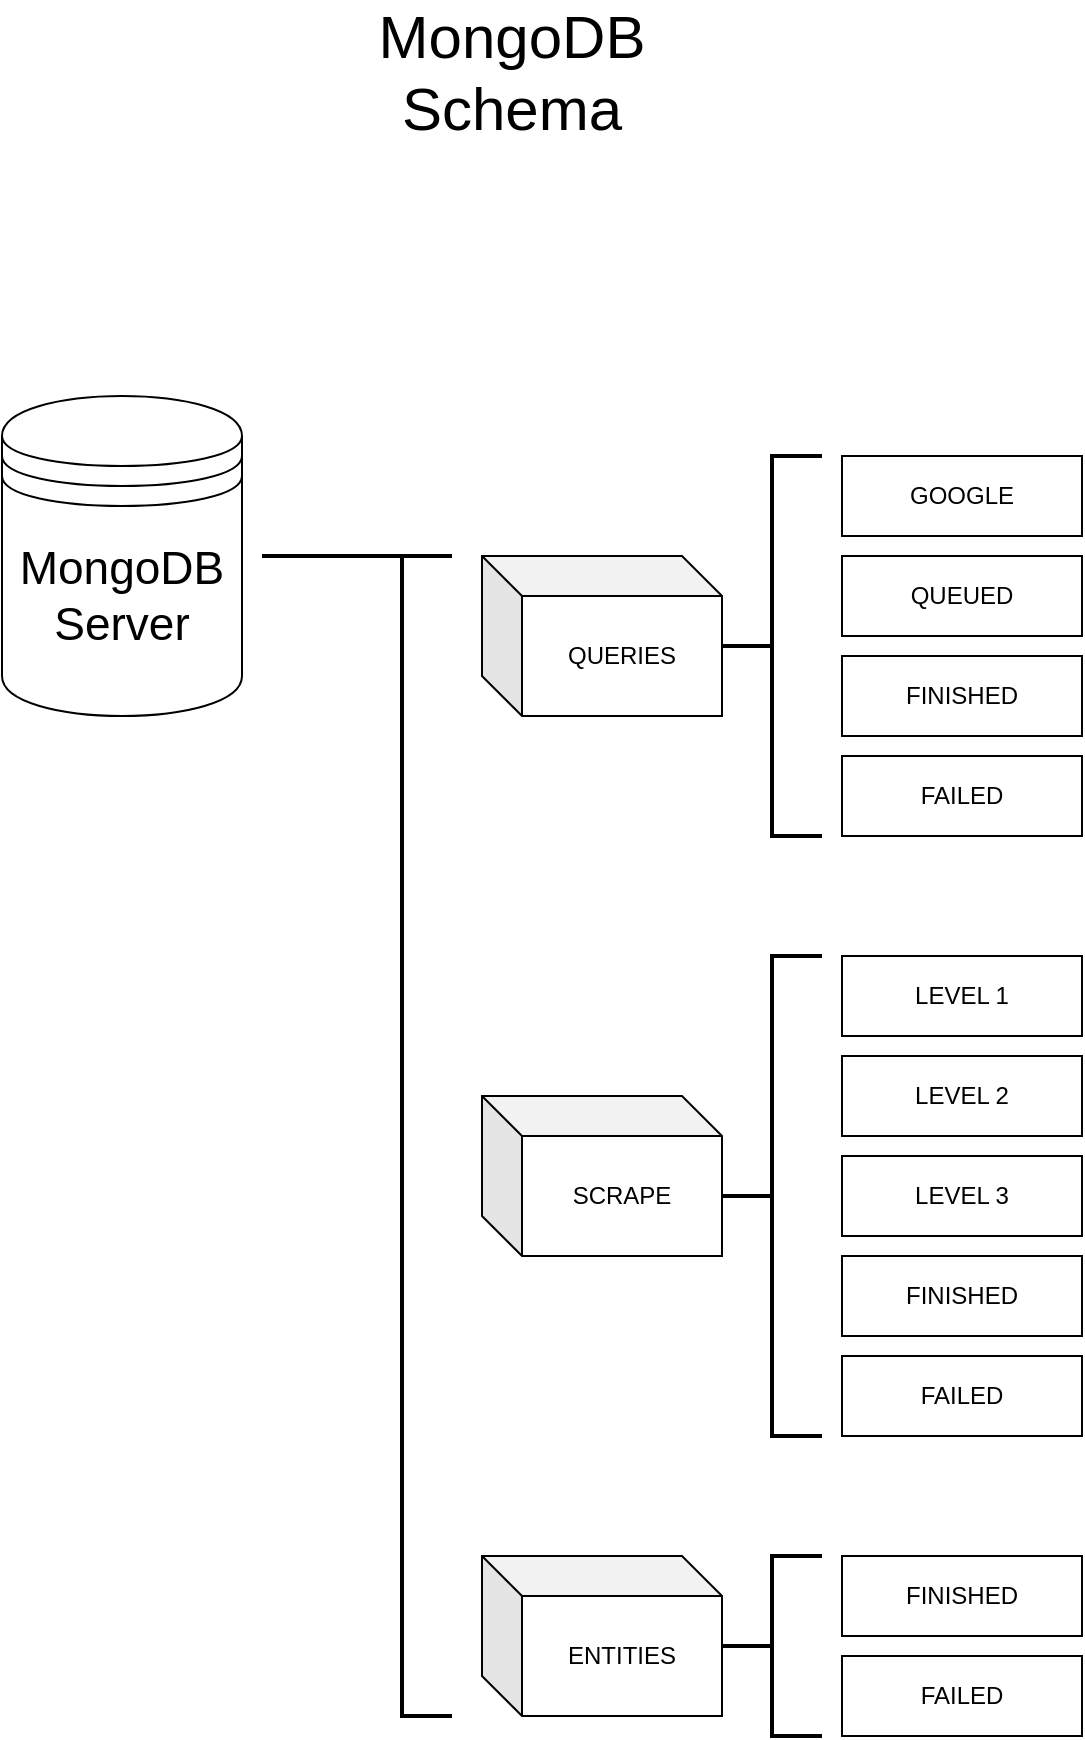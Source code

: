 <mxfile version="14.2.9" type="device"><diagram id="OCUPR5YFguOfNUdF7ltP" name="Page-1"><mxGraphModel dx="1955" dy="1010" grid="1" gridSize="10" guides="1" tooltips="1" connect="1" arrows="1" fold="1" page="1" pageScale="1" pageWidth="827" pageHeight="1169" math="0" shadow="0"><root><mxCell id="0"/><mxCell id="1" parent="0"/><mxCell id="4LbutCCdDRk1DUl4-nPU-11" value="" style="group" vertex="1" connectable="0" parent="1"><mxGeometry x="170" y="210" width="120" height="160" as="geometry"/></mxCell><mxCell id="4LbutCCdDRk1DUl4-nPU-1" value="" style="shape=datastore;whiteSpace=wrap;html=1;" vertex="1" parent="4LbutCCdDRk1DUl4-nPU-11"><mxGeometry width="120" height="160" as="geometry"/></mxCell><mxCell id="4LbutCCdDRk1DUl4-nPU-2" value="&lt;font style=&quot;font-size: 23px&quot;&gt;MongoDB&lt;br&gt;&lt;/font&gt;&lt;div style=&quot;font-size: 23px&quot;&gt;&lt;font style=&quot;font-size: 23px&quot;&gt;Server&lt;/font&gt;&lt;/div&gt;" style="text;html=1;strokeColor=none;fillColor=none;align=center;verticalAlign=middle;whiteSpace=wrap;rounded=0;" vertex="1" parent="4LbutCCdDRk1DUl4-nPU-11"><mxGeometry x="25" y="80" width="70" height="40" as="geometry"/></mxCell><mxCell id="4LbutCCdDRk1DUl4-nPU-19" value="" style="group" vertex="1" connectable="0" parent="1"><mxGeometry x="590" y="240" width="120" height="190" as="geometry"/></mxCell><mxCell id="4LbutCCdDRk1DUl4-nPU-13" value="" style="rounded=0;whiteSpace=wrap;html=1;" vertex="1" parent="4LbutCCdDRk1DUl4-nPU-19"><mxGeometry width="120" height="40" as="geometry"/></mxCell><mxCell id="4LbutCCdDRk1DUl4-nPU-14" value="" style="rounded=0;whiteSpace=wrap;html=1;" vertex="1" parent="4LbutCCdDRk1DUl4-nPU-19"><mxGeometry y="50" width="120" height="40" as="geometry"/></mxCell><mxCell id="4LbutCCdDRk1DUl4-nPU-15" value="" style="rounded=0;whiteSpace=wrap;html=1;" vertex="1" parent="4LbutCCdDRk1DUl4-nPU-19"><mxGeometry y="100" width="120" height="40" as="geometry"/></mxCell><mxCell id="4LbutCCdDRk1DUl4-nPU-16" value="" style="rounded=0;whiteSpace=wrap;html=1;" vertex="1" parent="4LbutCCdDRk1DUl4-nPU-19"><mxGeometry y="150" width="120" height="40" as="geometry"/></mxCell><mxCell id="4LbutCCdDRk1DUl4-nPU-21" value="&lt;div&gt;GOOGLE&lt;/div&gt;" style="text;html=1;strokeColor=none;fillColor=none;align=center;verticalAlign=middle;whiteSpace=wrap;rounded=0;" vertex="1" parent="4LbutCCdDRk1DUl4-nPU-19"><mxGeometry x="25" width="70" height="40" as="geometry"/></mxCell><mxCell id="4LbutCCdDRk1DUl4-nPU-22" value="QUEUED" style="text;html=1;strokeColor=none;fillColor=none;align=center;verticalAlign=middle;whiteSpace=wrap;rounded=0;" vertex="1" parent="4LbutCCdDRk1DUl4-nPU-19"><mxGeometry x="25" y="50" width="70" height="40" as="geometry"/></mxCell><mxCell id="4LbutCCdDRk1DUl4-nPU-23" value="FINISHED" style="text;html=1;strokeColor=none;fillColor=none;align=center;verticalAlign=middle;whiteSpace=wrap;rounded=0;" vertex="1" parent="4LbutCCdDRk1DUl4-nPU-19"><mxGeometry x="25" y="100" width="70" height="40" as="geometry"/></mxCell><mxCell id="4LbutCCdDRk1DUl4-nPU-24" value="FAILED" style="text;html=1;strokeColor=none;fillColor=none;align=center;verticalAlign=middle;whiteSpace=wrap;rounded=0;" vertex="1" parent="4LbutCCdDRk1DUl4-nPU-19"><mxGeometry x="25" y="150" width="70" height="40" as="geometry"/></mxCell><mxCell id="4LbutCCdDRk1DUl4-nPU-27" value="" style="rounded=0;whiteSpace=wrap;html=1;" vertex="1" parent="1"><mxGeometry x="590" y="490" width="120" height="40" as="geometry"/></mxCell><mxCell id="4LbutCCdDRk1DUl4-nPU-28" value="" style="rounded=0;whiteSpace=wrap;html=1;" vertex="1" parent="1"><mxGeometry x="590" y="540" width="120" height="40" as="geometry"/></mxCell><mxCell id="4LbutCCdDRk1DUl4-nPU-29" value="" style="rounded=0;whiteSpace=wrap;html=1;" vertex="1" parent="1"><mxGeometry x="590" y="590" width="120" height="40" as="geometry"/></mxCell><mxCell id="4LbutCCdDRk1DUl4-nPU-31" value="LEVEL 1" style="text;html=1;strokeColor=none;fillColor=none;align=center;verticalAlign=middle;whiteSpace=wrap;rounded=0;" vertex="1" parent="1"><mxGeometry x="615" y="490" width="70" height="40" as="geometry"/></mxCell><mxCell id="4LbutCCdDRk1DUl4-nPU-32" value="LEVEL 2" style="text;html=1;strokeColor=none;fillColor=none;align=center;verticalAlign=middle;whiteSpace=wrap;rounded=0;" vertex="1" parent="1"><mxGeometry x="615" y="540" width="70" height="40" as="geometry"/></mxCell><mxCell id="4LbutCCdDRk1DUl4-nPU-33" value="&lt;div&gt;LEVEL 3&lt;/div&gt;" style="text;html=1;strokeColor=none;fillColor=none;align=center;verticalAlign=middle;whiteSpace=wrap;rounded=0;" vertex="1" parent="1"><mxGeometry x="615" y="590" width="70" height="40" as="geometry"/></mxCell><mxCell id="4LbutCCdDRk1DUl4-nPU-37" value="" style="group" vertex="1" connectable="0" parent="1"><mxGeometry x="410" y="560" width="120" height="80" as="geometry"/></mxCell><mxCell id="4LbutCCdDRk1DUl4-nPU-38" value="" style="shape=cube;whiteSpace=wrap;html=1;boundedLbl=1;backgroundOutline=1;darkOpacity=0.05;darkOpacity2=0.1;" vertex="1" parent="4LbutCCdDRk1DUl4-nPU-37"><mxGeometry width="120" height="80" as="geometry"/></mxCell><mxCell id="4LbutCCdDRk1DUl4-nPU-39" value="SCRAPE" style="text;html=1;strokeColor=none;fillColor=none;align=center;verticalAlign=middle;whiteSpace=wrap;rounded=0;" vertex="1" parent="4LbutCCdDRk1DUl4-nPU-37"><mxGeometry x="35" y="30" width="70" height="40" as="geometry"/></mxCell><mxCell id="4LbutCCdDRk1DUl4-nPU-40" value="" style="strokeWidth=2;html=1;shape=mxgraph.flowchart.annotation_2;align=left;labelPosition=right;pointerEvents=1;" vertex="1" parent="1"><mxGeometry x="530" y="490" width="50" height="240" as="geometry"/></mxCell><mxCell id="4LbutCCdDRk1DUl4-nPU-47" value="" style="group" vertex="1" connectable="0" parent="1"><mxGeometry x="590" y="640" width="120" height="90" as="geometry"/></mxCell><mxCell id="4LbutCCdDRk1DUl4-nPU-43" value="" style="group" vertex="1" connectable="0" parent="4LbutCCdDRk1DUl4-nPU-47"><mxGeometry width="120" height="40" as="geometry"/></mxCell><mxCell id="4LbutCCdDRk1DUl4-nPU-41" value="" style="rounded=0;whiteSpace=wrap;html=1;" vertex="1" parent="4LbutCCdDRk1DUl4-nPU-43"><mxGeometry width="120" height="40" as="geometry"/></mxCell><mxCell id="4LbutCCdDRk1DUl4-nPU-42" value="FINISHED" style="text;html=1;strokeColor=none;fillColor=none;align=center;verticalAlign=middle;whiteSpace=wrap;rounded=0;" vertex="1" parent="4LbutCCdDRk1DUl4-nPU-43"><mxGeometry x="25" width="70" height="40" as="geometry"/></mxCell><mxCell id="4LbutCCdDRk1DUl4-nPU-44" value="" style="group" vertex="1" connectable="0" parent="4LbutCCdDRk1DUl4-nPU-47"><mxGeometry y="50" width="120" height="40" as="geometry"/></mxCell><mxCell id="4LbutCCdDRk1DUl4-nPU-45" value="" style="rounded=0;whiteSpace=wrap;html=1;" vertex="1" parent="4LbutCCdDRk1DUl4-nPU-44"><mxGeometry width="120" height="40" as="geometry"/></mxCell><mxCell id="4LbutCCdDRk1DUl4-nPU-46" value="FAILED" style="text;html=1;strokeColor=none;fillColor=none;align=center;verticalAlign=middle;whiteSpace=wrap;rounded=0;" vertex="1" parent="4LbutCCdDRk1DUl4-nPU-44"><mxGeometry x="25" width="70" height="40" as="geometry"/></mxCell><mxCell id="4LbutCCdDRk1DUl4-nPU-49" value="" style="group" vertex="1" connectable="0" parent="1"><mxGeometry x="590" y="790" width="120" height="90" as="geometry"/></mxCell><mxCell id="4LbutCCdDRk1DUl4-nPU-50" value="" style="group" vertex="1" connectable="0" parent="4LbutCCdDRk1DUl4-nPU-49"><mxGeometry width="120" height="40" as="geometry"/></mxCell><mxCell id="4LbutCCdDRk1DUl4-nPU-51" value="" style="rounded=0;whiteSpace=wrap;html=1;" vertex="1" parent="4LbutCCdDRk1DUl4-nPU-50"><mxGeometry width="120" height="40" as="geometry"/></mxCell><mxCell id="4LbutCCdDRk1DUl4-nPU-52" value="FINISHED" style="text;html=1;strokeColor=none;fillColor=none;align=center;verticalAlign=middle;whiteSpace=wrap;rounded=0;" vertex="1" parent="4LbutCCdDRk1DUl4-nPU-50"><mxGeometry x="25" width="70" height="40" as="geometry"/></mxCell><mxCell id="4LbutCCdDRk1DUl4-nPU-53" value="" style="group" vertex="1" connectable="0" parent="4LbutCCdDRk1DUl4-nPU-49"><mxGeometry y="50" width="120" height="40" as="geometry"/></mxCell><mxCell id="4LbutCCdDRk1DUl4-nPU-54" value="" style="rounded=0;whiteSpace=wrap;html=1;" vertex="1" parent="4LbutCCdDRk1DUl4-nPU-53"><mxGeometry width="120" height="40" as="geometry"/></mxCell><mxCell id="4LbutCCdDRk1DUl4-nPU-55" value="FAILED" style="text;html=1;strokeColor=none;fillColor=none;align=center;verticalAlign=middle;whiteSpace=wrap;rounded=0;" vertex="1" parent="4LbutCCdDRk1DUl4-nPU-53"><mxGeometry x="25" width="70" height="40" as="geometry"/></mxCell><mxCell id="4LbutCCdDRk1DUl4-nPU-56" value="" style="strokeWidth=2;html=1;shape=mxgraph.flowchart.annotation_2;align=left;labelPosition=right;pointerEvents=1;" vertex="1" parent="1"><mxGeometry x="530" y="790" width="50" height="90" as="geometry"/></mxCell><mxCell id="4LbutCCdDRk1DUl4-nPU-57" value="" style="group" vertex="1" connectable="0" parent="1"><mxGeometry x="410" y="790" width="120" height="80" as="geometry"/></mxCell><mxCell id="4LbutCCdDRk1DUl4-nPU-5" value="" style="shape=cube;whiteSpace=wrap;html=1;boundedLbl=1;backgroundOutline=1;darkOpacity=0.05;darkOpacity2=0.1;" vertex="1" parent="4LbutCCdDRk1DUl4-nPU-57"><mxGeometry width="120" height="80" as="geometry"/></mxCell><mxCell id="4LbutCCdDRk1DUl4-nPU-9" value="&lt;div&gt;ENTITIES&lt;/div&gt;" style="text;html=1;strokeColor=none;fillColor=none;align=center;verticalAlign=middle;whiteSpace=wrap;rounded=0;" vertex="1" parent="4LbutCCdDRk1DUl4-nPU-57"><mxGeometry x="35" y="30" width="70" height="40" as="geometry"/></mxCell><mxCell id="4LbutCCdDRk1DUl4-nPU-18" value="" style="group" vertex="1" connectable="0" parent="1"><mxGeometry x="410" y="290" width="120" height="80" as="geometry"/></mxCell><mxCell id="4LbutCCdDRk1DUl4-nPU-3" value="" style="shape=cube;whiteSpace=wrap;html=1;boundedLbl=1;backgroundOutline=1;darkOpacity=0.05;darkOpacity2=0.1;" vertex="1" parent="4LbutCCdDRk1DUl4-nPU-18"><mxGeometry width="120" height="80" as="geometry"/></mxCell><mxCell id="4LbutCCdDRk1DUl4-nPU-7" value="QUERIES" style="text;html=1;strokeColor=none;fillColor=none;align=center;verticalAlign=middle;whiteSpace=wrap;rounded=0;" vertex="1" parent="4LbutCCdDRk1DUl4-nPU-18"><mxGeometry x="35" y="30" width="70" height="40" as="geometry"/></mxCell><mxCell id="4LbutCCdDRk1DUl4-nPU-25" value="" style="strokeWidth=2;html=1;shape=mxgraph.flowchart.annotation_2;align=left;labelPosition=right;pointerEvents=1;" vertex="1" parent="1"><mxGeometry x="530" y="240" width="50" height="190" as="geometry"/></mxCell><mxCell id="4LbutCCdDRk1DUl4-nPU-60" value="" style="strokeWidth=2;html=1;shape=mxgraph.flowchart.annotation_1;align=left;pointerEvents=1;" vertex="1" parent="1"><mxGeometry x="370" y="290" width="25" height="580" as="geometry"/></mxCell><mxCell id="4LbutCCdDRk1DUl4-nPU-61" value="" style="endArrow=none;html=1;entryX=0;entryY=0;entryDx=0;entryDy=0;entryPerimeter=0;strokeWidth=2;" edge="1" parent="1" target="4LbutCCdDRk1DUl4-nPU-60"><mxGeometry width="50" height="50" relative="1" as="geometry"><mxPoint x="300" y="290" as="sourcePoint"/><mxPoint x="180" y="460" as="targetPoint"/></mxGeometry></mxCell><mxCell id="4LbutCCdDRk1DUl4-nPU-63" value="&lt;font style=&quot;font-size: 30px&quot;&gt;MongoDB Schema&lt;/font&gt;" style="text;html=1;strokeColor=none;fillColor=none;align=center;verticalAlign=middle;whiteSpace=wrap;rounded=0;" vertex="1" parent="1"><mxGeometry x="330" y="23" width="190" height="50" as="geometry"/></mxCell></root></mxGraphModel></diagram></mxfile>